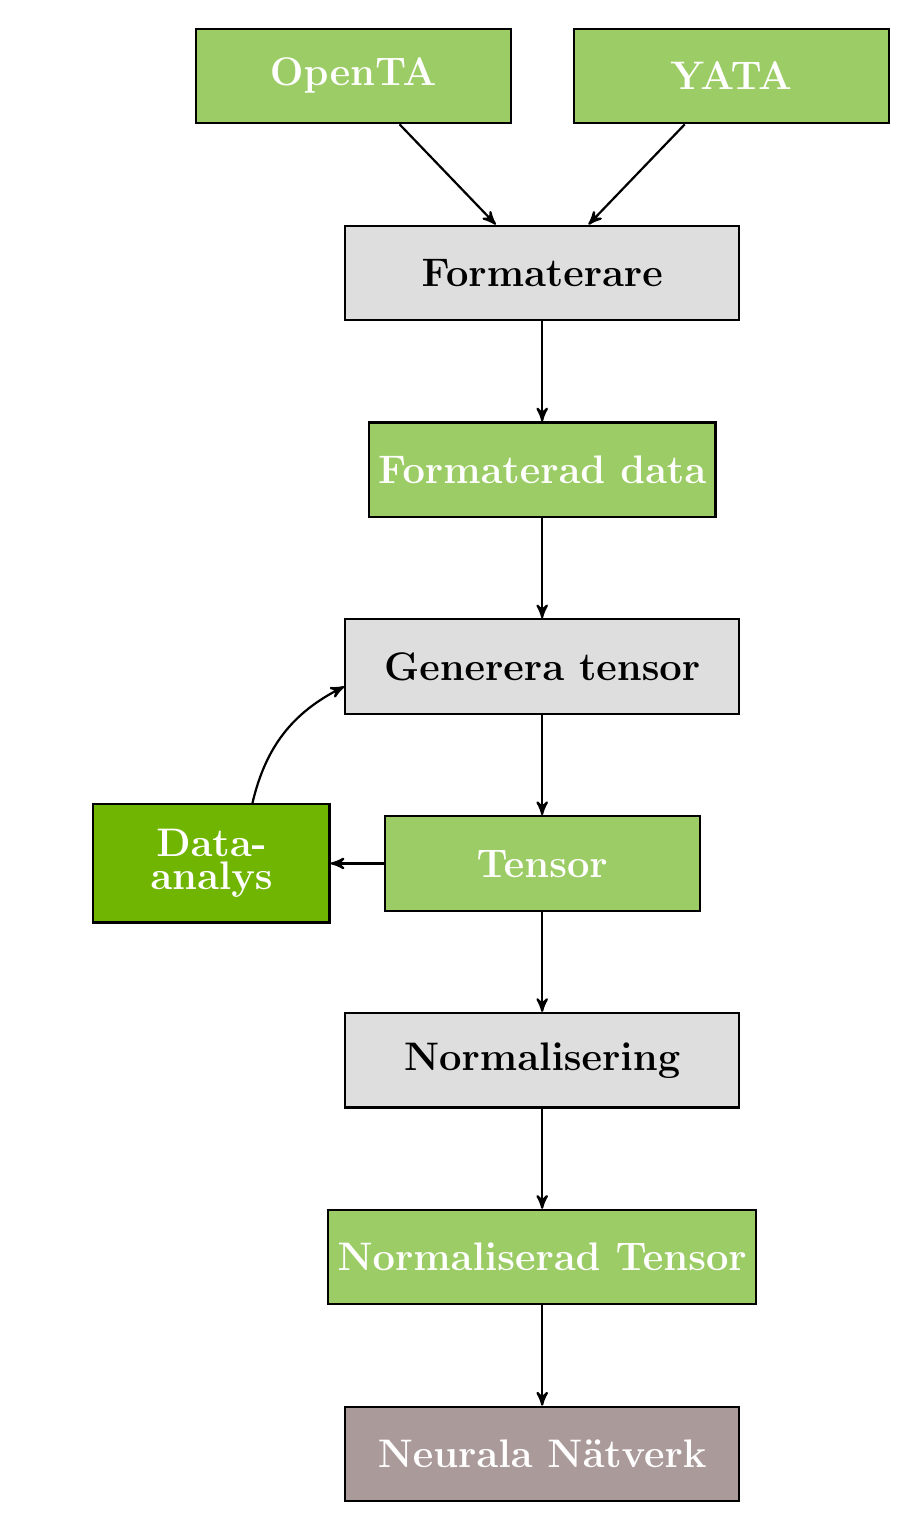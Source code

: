 \definecolor{input_node}{RGB}{171,171,154}
\definecolor{dense_node}{RGB}{196,225,144}
\definecolor{dropout_node}{RGB}{222,222,222}
\definecolor{output_node}{RGB}{171,154,154}
% New colors
\definecolor{klight_green_400}{RGB}{156, 204, 101}
\definecolor{YATA_green}{RGB}{112, 181, 1}

\tikzset{%
  data part/.style={
    rectangle,
    draw,
    text=white,
    fill=klight_green_400,
    thick,
    minimum width=4cm,
    minimum height=1.2cm
  },
  platform part/.style={
    rectangle,
    draw,
    fill=output_node,
    thick,
    text=white,
    minimum width=5cm,
    minimum height=1.2cm
  },
  process part/.style={
    rectangle,
    draw,
    fill=dropout_node,
    thick,
    minimum width=5cm,
    minimum height=1.2cm
  },
  analysis part/.style={
    rectangle,
    draw,
    fill=YATA_green,
    thick,
    text=white,
    minimum width=3cm,
    minimum height=1.5cm
  },
  main line/.style={
    draw,
    line width=0.25mm,
    opacity=1,
    minimum size=1cm
  },
  data line/.style={
    draw,
    line width=0.25mm,
    fill=klight_green_400,
    opacity=1,
    minimum size=1cm
  }
}

\begin{tikzpicture}[x=6cm, y=2.5cm, ->,>=stealth',auto, thick] 
% Column 1
\node [data part/.try] (OpenData) at (0.1,1) {\Large \textbf{OpenTA}};
%\node [process part/.try] (OpenFormat) at (0,0){\Large $\textbf{Formatera OpenTA}$};

% Column 2
%\node [process part/.try] (YATAFormat) at (1,0) {\Large $\textbf{Formatera YATA}$};
\node [data part/.try] (YATAData) at (0.9,1) {\Large \textbf{YATA}};
%\node [platform part/.try] (YATA) at (1,2) {\Large $\textbf{YATA}$};

% Column 1.5
\node [process part/.try] (Formaterare) at (0.5,0) {\Large $\textbf{Formaterare}$};
\node [data part/.try] (DataFormat) at (0.5,-1) {\Large $\textbf{Formaterad data}$};
%\node [process part/.try] (TensorFormat) at (0.5,-2) {\Large $\textbf{Formatera Tensor}$};
\node [process part/.try] (TensorGen) at (0.5,-2) {\Large $\textbf{Generera tensor}$};
\node [data part/.try] (Tensor) at (0.5,-3) {\Large $\textbf{Tensor}$};
\node [analysis part/.try, align=center] (Stat) at (-0.2,-3) {\Large     \textbf{Data-} \\ \Large                                                                            \textbf{analys}};
\node [platform part/.try] (NN) at (0.5,-6) {\Large $\textbf{Neurala Nätverk}$};
\node [process part/.try] (Norm) at (0.5,-4) {\Large $\textbf{Normalisering}$};
\node [data part/.try] (NormTens) at (0.5,-5) {\Large $\textbf{Normaliserad Tensor}$};



%\node [project part/.try] (Egen) at (-0.5,-1) {$\textbf{Egenskaps selektion}$};
%node [project part/.try] (collect) at (2,2) {$\textbf{Analys}$};
%\node [project part/.try] (concept) at (0,0) {$\textbf{Koncept}$};
%\node [project part/.try] (use) at (4,0) {$\textbf{Användning}$};
%\node [project part/.try] (implement) at (2,-2) {$\textbf{Implementation}$};


% Connect them 
\path[main line/.style={font=\sffamily\small}]
    % YATA Flow
%    (YATA) edge node [left] {} (YATAData)
    (YATAData) edge node [left] {} (Formaterare)
    %(YATAFormat) edge node [left] {} (DataFormat)
    
    % OpenTA flow
    (OpenData) edge node [left] {} (Formaterare)
    %(OpenFormat) edge node [left] {} (DataFormat)
    
    % Tensorflow
    (Formaterare) edge node [left] {} (DataFormat)
    (DataFormat) edge node [left] {} (TensorGen)
    %(TensorFormat) edge node [left] {} (TensorGen)
    (TensorGen) edge node [left] {} (Tensor)
    (Tensor) edge node [left] {} (Norm)
    (Tensor) edge node [left] {} (Stat)
    (Stat) edge[bend right=-25] node [left] {} (TensorGen)
    
    (Norm) edge node [left] {} (NormTens)
    (NormTens) edge node [left] {} (NN);
    
    %(Stat) edge node [left] {} (Egen)
    %(Egen) edge node [left] {} (TensorFormat)
\end{tikzpicture}